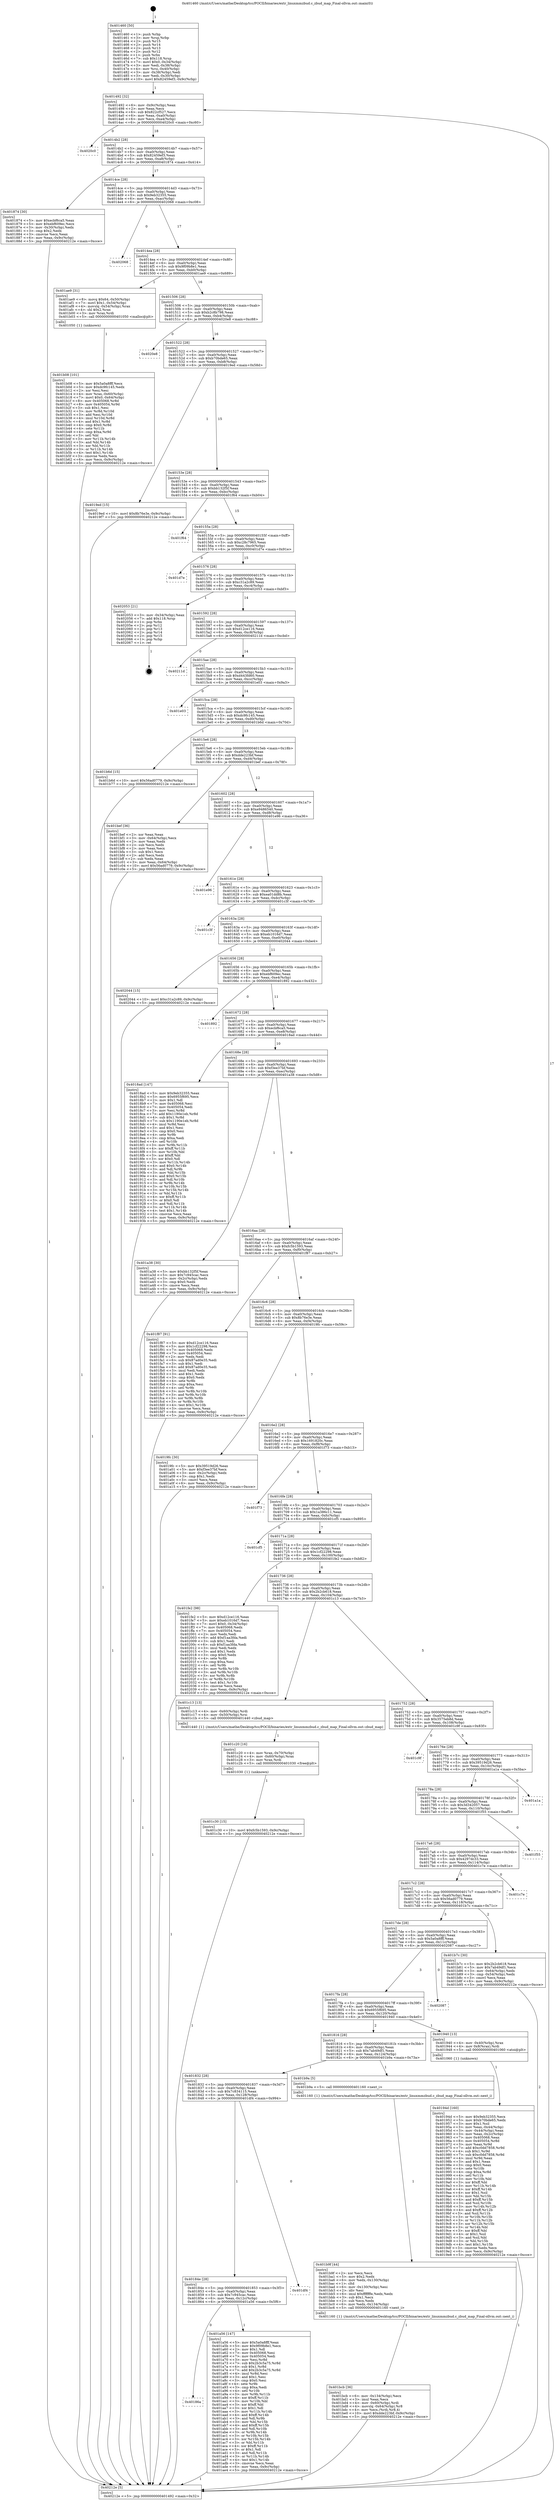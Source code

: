 digraph "0x401460" {
  label = "0x401460 (/mnt/c/Users/mathe/Desktop/tcc/POCII/binaries/extr_linuxmmzbud.c_zbud_map_Final-ollvm.out::main(0))"
  labelloc = "t"
  node[shape=record]

  Entry [label="",width=0.3,height=0.3,shape=circle,fillcolor=black,style=filled]
  "0x401492" [label="{
     0x401492 [32]\l
     | [instrs]\l
     &nbsp;&nbsp;0x401492 \<+6\>: mov -0x9c(%rbp),%eax\l
     &nbsp;&nbsp;0x401498 \<+2\>: mov %eax,%ecx\l
     &nbsp;&nbsp;0x40149a \<+6\>: sub $0x822cf527,%ecx\l
     &nbsp;&nbsp;0x4014a0 \<+6\>: mov %eax,-0xa0(%rbp)\l
     &nbsp;&nbsp;0x4014a6 \<+6\>: mov %ecx,-0xa4(%rbp)\l
     &nbsp;&nbsp;0x4014ac \<+6\>: je 00000000004020c0 \<main+0xc60\>\l
  }"]
  "0x4020c0" [label="{
     0x4020c0\l
  }", style=dashed]
  "0x4014b2" [label="{
     0x4014b2 [28]\l
     | [instrs]\l
     &nbsp;&nbsp;0x4014b2 \<+5\>: jmp 00000000004014b7 \<main+0x57\>\l
     &nbsp;&nbsp;0x4014b7 \<+6\>: mov -0xa0(%rbp),%eax\l
     &nbsp;&nbsp;0x4014bd \<+5\>: sub $0x82459ef3,%eax\l
     &nbsp;&nbsp;0x4014c2 \<+6\>: mov %eax,-0xa8(%rbp)\l
     &nbsp;&nbsp;0x4014c8 \<+6\>: je 0000000000401874 \<main+0x414\>\l
  }"]
  Exit [label="",width=0.3,height=0.3,shape=circle,fillcolor=black,style=filled,peripheries=2]
  "0x401874" [label="{
     0x401874 [30]\l
     | [instrs]\l
     &nbsp;&nbsp;0x401874 \<+5\>: mov $0xecbf6ca5,%eax\l
     &nbsp;&nbsp;0x401879 \<+5\>: mov $0xebf609ec,%ecx\l
     &nbsp;&nbsp;0x40187e \<+3\>: mov -0x30(%rbp),%edx\l
     &nbsp;&nbsp;0x401881 \<+3\>: cmp $0x2,%edx\l
     &nbsp;&nbsp;0x401884 \<+3\>: cmovne %ecx,%eax\l
     &nbsp;&nbsp;0x401887 \<+6\>: mov %eax,-0x9c(%rbp)\l
     &nbsp;&nbsp;0x40188d \<+5\>: jmp 000000000040212e \<main+0xcce\>\l
  }"]
  "0x4014ce" [label="{
     0x4014ce [28]\l
     | [instrs]\l
     &nbsp;&nbsp;0x4014ce \<+5\>: jmp 00000000004014d3 \<main+0x73\>\l
     &nbsp;&nbsp;0x4014d3 \<+6\>: mov -0xa0(%rbp),%eax\l
     &nbsp;&nbsp;0x4014d9 \<+5\>: sub $0x9eb32355,%eax\l
     &nbsp;&nbsp;0x4014de \<+6\>: mov %eax,-0xac(%rbp)\l
     &nbsp;&nbsp;0x4014e4 \<+6\>: je 0000000000402068 \<main+0xc08\>\l
  }"]
  "0x40212e" [label="{
     0x40212e [5]\l
     | [instrs]\l
     &nbsp;&nbsp;0x40212e \<+5\>: jmp 0000000000401492 \<main+0x32\>\l
  }"]
  "0x401460" [label="{
     0x401460 [50]\l
     | [instrs]\l
     &nbsp;&nbsp;0x401460 \<+1\>: push %rbp\l
     &nbsp;&nbsp;0x401461 \<+3\>: mov %rsp,%rbp\l
     &nbsp;&nbsp;0x401464 \<+2\>: push %r15\l
     &nbsp;&nbsp;0x401466 \<+2\>: push %r14\l
     &nbsp;&nbsp;0x401468 \<+2\>: push %r13\l
     &nbsp;&nbsp;0x40146a \<+2\>: push %r12\l
     &nbsp;&nbsp;0x40146c \<+1\>: push %rbx\l
     &nbsp;&nbsp;0x40146d \<+7\>: sub $0x118,%rsp\l
     &nbsp;&nbsp;0x401474 \<+7\>: movl $0x0,-0x34(%rbp)\l
     &nbsp;&nbsp;0x40147b \<+3\>: mov %edi,-0x38(%rbp)\l
     &nbsp;&nbsp;0x40147e \<+4\>: mov %rsi,-0x40(%rbp)\l
     &nbsp;&nbsp;0x401482 \<+3\>: mov -0x38(%rbp),%edi\l
     &nbsp;&nbsp;0x401485 \<+3\>: mov %edi,-0x30(%rbp)\l
     &nbsp;&nbsp;0x401488 \<+10\>: movl $0x82459ef3,-0x9c(%rbp)\l
  }"]
  "0x401c30" [label="{
     0x401c30 [15]\l
     | [instrs]\l
     &nbsp;&nbsp;0x401c30 \<+10\>: movl $0xfc5b1593,-0x9c(%rbp)\l
     &nbsp;&nbsp;0x401c3a \<+5\>: jmp 000000000040212e \<main+0xcce\>\l
  }"]
  "0x402068" [label="{
     0x402068\l
  }", style=dashed]
  "0x4014ea" [label="{
     0x4014ea [28]\l
     | [instrs]\l
     &nbsp;&nbsp;0x4014ea \<+5\>: jmp 00000000004014ef \<main+0x8f\>\l
     &nbsp;&nbsp;0x4014ef \<+6\>: mov -0xa0(%rbp),%eax\l
     &nbsp;&nbsp;0x4014f5 \<+5\>: sub $0x9f09b8e1,%eax\l
     &nbsp;&nbsp;0x4014fa \<+6\>: mov %eax,-0xb0(%rbp)\l
     &nbsp;&nbsp;0x401500 \<+6\>: je 0000000000401ae9 \<main+0x689\>\l
  }"]
  "0x401c20" [label="{
     0x401c20 [16]\l
     | [instrs]\l
     &nbsp;&nbsp;0x401c20 \<+4\>: mov %rax,-0x70(%rbp)\l
     &nbsp;&nbsp;0x401c24 \<+4\>: mov -0x60(%rbp),%rax\l
     &nbsp;&nbsp;0x401c28 \<+3\>: mov %rax,%rdi\l
     &nbsp;&nbsp;0x401c2b \<+5\>: call 0000000000401030 \<free@plt\>\l
     | [calls]\l
     &nbsp;&nbsp;0x401030 \{1\} (unknown)\l
  }"]
  "0x401ae9" [label="{
     0x401ae9 [31]\l
     | [instrs]\l
     &nbsp;&nbsp;0x401ae9 \<+8\>: movq $0x64,-0x50(%rbp)\l
     &nbsp;&nbsp;0x401af1 \<+7\>: movl $0x1,-0x54(%rbp)\l
     &nbsp;&nbsp;0x401af8 \<+4\>: movslq -0x54(%rbp),%rax\l
     &nbsp;&nbsp;0x401afc \<+4\>: shl $0x2,%rax\l
     &nbsp;&nbsp;0x401b00 \<+3\>: mov %rax,%rdi\l
     &nbsp;&nbsp;0x401b03 \<+5\>: call 0000000000401050 \<malloc@plt\>\l
     | [calls]\l
     &nbsp;&nbsp;0x401050 \{1\} (unknown)\l
  }"]
  "0x401506" [label="{
     0x401506 [28]\l
     | [instrs]\l
     &nbsp;&nbsp;0x401506 \<+5\>: jmp 000000000040150b \<main+0xab\>\l
     &nbsp;&nbsp;0x40150b \<+6\>: mov -0xa0(%rbp),%eax\l
     &nbsp;&nbsp;0x401511 \<+5\>: sub $0xb2c8b798,%eax\l
     &nbsp;&nbsp;0x401516 \<+6\>: mov %eax,-0xb4(%rbp)\l
     &nbsp;&nbsp;0x40151c \<+6\>: je 00000000004020e8 \<main+0xc88\>\l
  }"]
  "0x401bcb" [label="{
     0x401bcb [36]\l
     | [instrs]\l
     &nbsp;&nbsp;0x401bcb \<+6\>: mov -0x134(%rbp),%ecx\l
     &nbsp;&nbsp;0x401bd1 \<+3\>: imul %eax,%ecx\l
     &nbsp;&nbsp;0x401bd4 \<+4\>: mov -0x60(%rbp),%rdi\l
     &nbsp;&nbsp;0x401bd8 \<+4\>: movslq -0x64(%rbp),%r8\l
     &nbsp;&nbsp;0x401bdc \<+4\>: mov %ecx,(%rdi,%r8,4)\l
     &nbsp;&nbsp;0x401be0 \<+10\>: movl $0xdde223bf,-0x9c(%rbp)\l
     &nbsp;&nbsp;0x401bea \<+5\>: jmp 000000000040212e \<main+0xcce\>\l
  }"]
  "0x4020e8" [label="{
     0x4020e8\l
  }", style=dashed]
  "0x401522" [label="{
     0x401522 [28]\l
     | [instrs]\l
     &nbsp;&nbsp;0x401522 \<+5\>: jmp 0000000000401527 \<main+0xc7\>\l
     &nbsp;&nbsp;0x401527 \<+6\>: mov -0xa0(%rbp),%eax\l
     &nbsp;&nbsp;0x40152d \<+5\>: sub $0xb70bde65,%eax\l
     &nbsp;&nbsp;0x401532 \<+6\>: mov %eax,-0xb8(%rbp)\l
     &nbsp;&nbsp;0x401538 \<+6\>: je 00000000004019ed \<main+0x58d\>\l
  }"]
  "0x401b9f" [label="{
     0x401b9f [44]\l
     | [instrs]\l
     &nbsp;&nbsp;0x401b9f \<+2\>: xor %ecx,%ecx\l
     &nbsp;&nbsp;0x401ba1 \<+5\>: mov $0x2,%edx\l
     &nbsp;&nbsp;0x401ba6 \<+6\>: mov %edx,-0x130(%rbp)\l
     &nbsp;&nbsp;0x401bac \<+1\>: cltd\l
     &nbsp;&nbsp;0x401bad \<+6\>: mov -0x130(%rbp),%esi\l
     &nbsp;&nbsp;0x401bb3 \<+2\>: idiv %esi\l
     &nbsp;&nbsp;0x401bb5 \<+6\>: imul $0xfffffffe,%edx,%edx\l
     &nbsp;&nbsp;0x401bbb \<+3\>: sub $0x1,%ecx\l
     &nbsp;&nbsp;0x401bbe \<+2\>: sub %ecx,%edx\l
     &nbsp;&nbsp;0x401bc0 \<+6\>: mov %edx,-0x134(%rbp)\l
     &nbsp;&nbsp;0x401bc6 \<+5\>: call 0000000000401160 \<next_i\>\l
     | [calls]\l
     &nbsp;&nbsp;0x401160 \{1\} (/mnt/c/Users/mathe/Desktop/tcc/POCII/binaries/extr_linuxmmzbud.c_zbud_map_Final-ollvm.out::next_i)\l
  }"]
  "0x4019ed" [label="{
     0x4019ed [15]\l
     | [instrs]\l
     &nbsp;&nbsp;0x4019ed \<+10\>: movl $0x8b76e3e,-0x9c(%rbp)\l
     &nbsp;&nbsp;0x4019f7 \<+5\>: jmp 000000000040212e \<main+0xcce\>\l
  }"]
  "0x40153e" [label="{
     0x40153e [28]\l
     | [instrs]\l
     &nbsp;&nbsp;0x40153e \<+5\>: jmp 0000000000401543 \<main+0xe3\>\l
     &nbsp;&nbsp;0x401543 \<+6\>: mov -0xa0(%rbp),%eax\l
     &nbsp;&nbsp;0x401549 \<+5\>: sub $0xbb132f5f,%eax\l
     &nbsp;&nbsp;0x40154e \<+6\>: mov %eax,-0xbc(%rbp)\l
     &nbsp;&nbsp;0x401554 \<+6\>: je 0000000000401f64 \<main+0xb04\>\l
  }"]
  "0x401b08" [label="{
     0x401b08 [101]\l
     | [instrs]\l
     &nbsp;&nbsp;0x401b08 \<+5\>: mov $0x5a0a8fff,%ecx\l
     &nbsp;&nbsp;0x401b0d \<+5\>: mov $0xdc9fc145,%edx\l
     &nbsp;&nbsp;0x401b12 \<+2\>: xor %esi,%esi\l
     &nbsp;&nbsp;0x401b14 \<+4\>: mov %rax,-0x60(%rbp)\l
     &nbsp;&nbsp;0x401b18 \<+7\>: movl $0x0,-0x64(%rbp)\l
     &nbsp;&nbsp;0x401b1f \<+8\>: mov 0x405068,%r8d\l
     &nbsp;&nbsp;0x401b27 \<+8\>: mov 0x405054,%r9d\l
     &nbsp;&nbsp;0x401b2f \<+3\>: sub $0x1,%esi\l
     &nbsp;&nbsp;0x401b32 \<+3\>: mov %r8d,%r10d\l
     &nbsp;&nbsp;0x401b35 \<+3\>: add %esi,%r10d\l
     &nbsp;&nbsp;0x401b38 \<+4\>: imul %r10d,%r8d\l
     &nbsp;&nbsp;0x401b3c \<+4\>: and $0x1,%r8d\l
     &nbsp;&nbsp;0x401b40 \<+4\>: cmp $0x0,%r8d\l
     &nbsp;&nbsp;0x401b44 \<+4\>: sete %r11b\l
     &nbsp;&nbsp;0x401b48 \<+4\>: cmp $0xa,%r9d\l
     &nbsp;&nbsp;0x401b4c \<+3\>: setl %bl\l
     &nbsp;&nbsp;0x401b4f \<+3\>: mov %r11b,%r14b\l
     &nbsp;&nbsp;0x401b52 \<+3\>: and %bl,%r14b\l
     &nbsp;&nbsp;0x401b55 \<+3\>: xor %bl,%r11b\l
     &nbsp;&nbsp;0x401b58 \<+3\>: or %r11b,%r14b\l
     &nbsp;&nbsp;0x401b5b \<+4\>: test $0x1,%r14b\l
     &nbsp;&nbsp;0x401b5f \<+3\>: cmovne %edx,%ecx\l
     &nbsp;&nbsp;0x401b62 \<+6\>: mov %ecx,-0x9c(%rbp)\l
     &nbsp;&nbsp;0x401b68 \<+5\>: jmp 000000000040212e \<main+0xcce\>\l
  }"]
  "0x401f64" [label="{
     0x401f64\l
  }", style=dashed]
  "0x40155a" [label="{
     0x40155a [28]\l
     | [instrs]\l
     &nbsp;&nbsp;0x40155a \<+5\>: jmp 000000000040155f \<main+0xff\>\l
     &nbsp;&nbsp;0x40155f \<+6\>: mov -0xa0(%rbp),%eax\l
     &nbsp;&nbsp;0x401565 \<+5\>: sub $0xc28c7965,%eax\l
     &nbsp;&nbsp;0x40156a \<+6\>: mov %eax,-0xc0(%rbp)\l
     &nbsp;&nbsp;0x401570 \<+6\>: je 0000000000401d7e \<main+0x91e\>\l
  }"]
  "0x40186a" [label="{
     0x40186a\l
  }", style=dashed]
  "0x401d7e" [label="{
     0x401d7e\l
  }", style=dashed]
  "0x401576" [label="{
     0x401576 [28]\l
     | [instrs]\l
     &nbsp;&nbsp;0x401576 \<+5\>: jmp 000000000040157b \<main+0x11b\>\l
     &nbsp;&nbsp;0x40157b \<+6\>: mov -0xa0(%rbp),%eax\l
     &nbsp;&nbsp;0x401581 \<+5\>: sub $0xc31a2c89,%eax\l
     &nbsp;&nbsp;0x401586 \<+6\>: mov %eax,-0xc4(%rbp)\l
     &nbsp;&nbsp;0x40158c \<+6\>: je 0000000000402053 \<main+0xbf3\>\l
  }"]
  "0x401a56" [label="{
     0x401a56 [147]\l
     | [instrs]\l
     &nbsp;&nbsp;0x401a56 \<+5\>: mov $0x5a0a8fff,%eax\l
     &nbsp;&nbsp;0x401a5b \<+5\>: mov $0x9f09b8e1,%ecx\l
     &nbsp;&nbsp;0x401a60 \<+2\>: mov $0x1,%dl\l
     &nbsp;&nbsp;0x401a62 \<+7\>: mov 0x405068,%esi\l
     &nbsp;&nbsp;0x401a69 \<+7\>: mov 0x405054,%edi\l
     &nbsp;&nbsp;0x401a70 \<+3\>: mov %esi,%r8d\l
     &nbsp;&nbsp;0x401a73 \<+7\>: sub $0x2b3c5a75,%r8d\l
     &nbsp;&nbsp;0x401a7a \<+4\>: sub $0x1,%r8d\l
     &nbsp;&nbsp;0x401a7e \<+7\>: add $0x2b3c5a75,%r8d\l
     &nbsp;&nbsp;0x401a85 \<+4\>: imul %r8d,%esi\l
     &nbsp;&nbsp;0x401a89 \<+3\>: and $0x1,%esi\l
     &nbsp;&nbsp;0x401a8c \<+3\>: cmp $0x0,%esi\l
     &nbsp;&nbsp;0x401a8f \<+4\>: sete %r9b\l
     &nbsp;&nbsp;0x401a93 \<+3\>: cmp $0xa,%edi\l
     &nbsp;&nbsp;0x401a96 \<+4\>: setl %r10b\l
     &nbsp;&nbsp;0x401a9a \<+3\>: mov %r9b,%r11b\l
     &nbsp;&nbsp;0x401a9d \<+4\>: xor $0xff,%r11b\l
     &nbsp;&nbsp;0x401aa1 \<+3\>: mov %r10b,%bl\l
     &nbsp;&nbsp;0x401aa4 \<+3\>: xor $0xff,%bl\l
     &nbsp;&nbsp;0x401aa7 \<+3\>: xor $0x1,%dl\l
     &nbsp;&nbsp;0x401aaa \<+3\>: mov %r11b,%r14b\l
     &nbsp;&nbsp;0x401aad \<+4\>: and $0xff,%r14b\l
     &nbsp;&nbsp;0x401ab1 \<+3\>: and %dl,%r9b\l
     &nbsp;&nbsp;0x401ab4 \<+3\>: mov %bl,%r15b\l
     &nbsp;&nbsp;0x401ab7 \<+4\>: and $0xff,%r15b\l
     &nbsp;&nbsp;0x401abb \<+3\>: and %dl,%r10b\l
     &nbsp;&nbsp;0x401abe \<+3\>: or %r9b,%r14b\l
     &nbsp;&nbsp;0x401ac1 \<+3\>: or %r10b,%r15b\l
     &nbsp;&nbsp;0x401ac4 \<+3\>: xor %r15b,%r14b\l
     &nbsp;&nbsp;0x401ac7 \<+3\>: or %bl,%r11b\l
     &nbsp;&nbsp;0x401aca \<+4\>: xor $0xff,%r11b\l
     &nbsp;&nbsp;0x401ace \<+3\>: or $0x1,%dl\l
     &nbsp;&nbsp;0x401ad1 \<+3\>: and %dl,%r11b\l
     &nbsp;&nbsp;0x401ad4 \<+3\>: or %r11b,%r14b\l
     &nbsp;&nbsp;0x401ad7 \<+4\>: test $0x1,%r14b\l
     &nbsp;&nbsp;0x401adb \<+3\>: cmovne %ecx,%eax\l
     &nbsp;&nbsp;0x401ade \<+6\>: mov %eax,-0x9c(%rbp)\l
     &nbsp;&nbsp;0x401ae4 \<+5\>: jmp 000000000040212e \<main+0xcce\>\l
  }"]
  "0x402053" [label="{
     0x402053 [21]\l
     | [instrs]\l
     &nbsp;&nbsp;0x402053 \<+3\>: mov -0x34(%rbp),%eax\l
     &nbsp;&nbsp;0x402056 \<+7\>: add $0x118,%rsp\l
     &nbsp;&nbsp;0x40205d \<+1\>: pop %rbx\l
     &nbsp;&nbsp;0x40205e \<+2\>: pop %r12\l
     &nbsp;&nbsp;0x402060 \<+2\>: pop %r13\l
     &nbsp;&nbsp;0x402062 \<+2\>: pop %r14\l
     &nbsp;&nbsp;0x402064 \<+2\>: pop %r15\l
     &nbsp;&nbsp;0x402066 \<+1\>: pop %rbp\l
     &nbsp;&nbsp;0x402067 \<+1\>: ret\l
  }"]
  "0x401592" [label="{
     0x401592 [28]\l
     | [instrs]\l
     &nbsp;&nbsp;0x401592 \<+5\>: jmp 0000000000401597 \<main+0x137\>\l
     &nbsp;&nbsp;0x401597 \<+6\>: mov -0xa0(%rbp),%eax\l
     &nbsp;&nbsp;0x40159d \<+5\>: sub $0xd12ce116,%eax\l
     &nbsp;&nbsp;0x4015a2 \<+6\>: mov %eax,-0xc8(%rbp)\l
     &nbsp;&nbsp;0x4015a8 \<+6\>: je 000000000040211d \<main+0xcbd\>\l
  }"]
  "0x40184e" [label="{
     0x40184e [28]\l
     | [instrs]\l
     &nbsp;&nbsp;0x40184e \<+5\>: jmp 0000000000401853 \<main+0x3f3\>\l
     &nbsp;&nbsp;0x401853 \<+6\>: mov -0xa0(%rbp),%eax\l
     &nbsp;&nbsp;0x401859 \<+5\>: sub $0x7c945cac,%eax\l
     &nbsp;&nbsp;0x40185e \<+6\>: mov %eax,-0x12c(%rbp)\l
     &nbsp;&nbsp;0x401864 \<+6\>: je 0000000000401a56 \<main+0x5f6\>\l
  }"]
  "0x40211d" [label="{
     0x40211d\l
  }", style=dashed]
  "0x4015ae" [label="{
     0x4015ae [28]\l
     | [instrs]\l
     &nbsp;&nbsp;0x4015ae \<+5\>: jmp 00000000004015b3 \<main+0x153\>\l
     &nbsp;&nbsp;0x4015b3 \<+6\>: mov -0xa0(%rbp),%eax\l
     &nbsp;&nbsp;0x4015b9 \<+5\>: sub $0xd443fd60,%eax\l
     &nbsp;&nbsp;0x4015be \<+6\>: mov %eax,-0xcc(%rbp)\l
     &nbsp;&nbsp;0x4015c4 \<+6\>: je 0000000000401e03 \<main+0x9a3\>\l
  }"]
  "0x401df4" [label="{
     0x401df4\l
  }", style=dashed]
  "0x401e03" [label="{
     0x401e03\l
  }", style=dashed]
  "0x4015ca" [label="{
     0x4015ca [28]\l
     | [instrs]\l
     &nbsp;&nbsp;0x4015ca \<+5\>: jmp 00000000004015cf \<main+0x16f\>\l
     &nbsp;&nbsp;0x4015cf \<+6\>: mov -0xa0(%rbp),%eax\l
     &nbsp;&nbsp;0x4015d5 \<+5\>: sub $0xdc9fc145,%eax\l
     &nbsp;&nbsp;0x4015da \<+6\>: mov %eax,-0xd0(%rbp)\l
     &nbsp;&nbsp;0x4015e0 \<+6\>: je 0000000000401b6d \<main+0x70d\>\l
  }"]
  "0x401832" [label="{
     0x401832 [28]\l
     | [instrs]\l
     &nbsp;&nbsp;0x401832 \<+5\>: jmp 0000000000401837 \<main+0x3d7\>\l
     &nbsp;&nbsp;0x401837 \<+6\>: mov -0xa0(%rbp),%eax\l
     &nbsp;&nbsp;0x40183d \<+5\>: sub $0x7c834115,%eax\l
     &nbsp;&nbsp;0x401842 \<+6\>: mov %eax,-0x128(%rbp)\l
     &nbsp;&nbsp;0x401848 \<+6\>: je 0000000000401df4 \<main+0x994\>\l
  }"]
  "0x401b6d" [label="{
     0x401b6d [15]\l
     | [instrs]\l
     &nbsp;&nbsp;0x401b6d \<+10\>: movl $0x56ad0779,-0x9c(%rbp)\l
     &nbsp;&nbsp;0x401b77 \<+5\>: jmp 000000000040212e \<main+0xcce\>\l
  }"]
  "0x4015e6" [label="{
     0x4015e6 [28]\l
     | [instrs]\l
     &nbsp;&nbsp;0x4015e6 \<+5\>: jmp 00000000004015eb \<main+0x18b\>\l
     &nbsp;&nbsp;0x4015eb \<+6\>: mov -0xa0(%rbp),%eax\l
     &nbsp;&nbsp;0x4015f1 \<+5\>: sub $0xdde223bf,%eax\l
     &nbsp;&nbsp;0x4015f6 \<+6\>: mov %eax,-0xd4(%rbp)\l
     &nbsp;&nbsp;0x4015fc \<+6\>: je 0000000000401bef \<main+0x78f\>\l
  }"]
  "0x401b9a" [label="{
     0x401b9a [5]\l
     | [instrs]\l
     &nbsp;&nbsp;0x401b9a \<+5\>: call 0000000000401160 \<next_i\>\l
     | [calls]\l
     &nbsp;&nbsp;0x401160 \{1\} (/mnt/c/Users/mathe/Desktop/tcc/POCII/binaries/extr_linuxmmzbud.c_zbud_map_Final-ollvm.out::next_i)\l
  }"]
  "0x401bef" [label="{
     0x401bef [36]\l
     | [instrs]\l
     &nbsp;&nbsp;0x401bef \<+2\>: xor %eax,%eax\l
     &nbsp;&nbsp;0x401bf1 \<+3\>: mov -0x64(%rbp),%ecx\l
     &nbsp;&nbsp;0x401bf4 \<+2\>: mov %eax,%edx\l
     &nbsp;&nbsp;0x401bf6 \<+2\>: sub %ecx,%edx\l
     &nbsp;&nbsp;0x401bf8 \<+2\>: mov %eax,%ecx\l
     &nbsp;&nbsp;0x401bfa \<+3\>: sub $0x1,%ecx\l
     &nbsp;&nbsp;0x401bfd \<+2\>: add %ecx,%edx\l
     &nbsp;&nbsp;0x401bff \<+2\>: sub %edx,%eax\l
     &nbsp;&nbsp;0x401c01 \<+3\>: mov %eax,-0x64(%rbp)\l
     &nbsp;&nbsp;0x401c04 \<+10\>: movl $0x56ad0779,-0x9c(%rbp)\l
     &nbsp;&nbsp;0x401c0e \<+5\>: jmp 000000000040212e \<main+0xcce\>\l
  }"]
  "0x401602" [label="{
     0x401602 [28]\l
     | [instrs]\l
     &nbsp;&nbsp;0x401602 \<+5\>: jmp 0000000000401607 \<main+0x1a7\>\l
     &nbsp;&nbsp;0x401607 \<+6\>: mov -0xa0(%rbp),%eax\l
     &nbsp;&nbsp;0x40160d \<+5\>: sub $0xe9486540,%eax\l
     &nbsp;&nbsp;0x401612 \<+6\>: mov %eax,-0xd8(%rbp)\l
     &nbsp;&nbsp;0x401618 \<+6\>: je 0000000000401e96 \<main+0xa36\>\l
  }"]
  "0x40194d" [label="{
     0x40194d [160]\l
     | [instrs]\l
     &nbsp;&nbsp;0x40194d \<+5\>: mov $0x9eb32355,%ecx\l
     &nbsp;&nbsp;0x401952 \<+5\>: mov $0xb70bde65,%edx\l
     &nbsp;&nbsp;0x401957 \<+3\>: mov $0x1,%sil\l
     &nbsp;&nbsp;0x40195a \<+3\>: mov %eax,-0x44(%rbp)\l
     &nbsp;&nbsp;0x40195d \<+3\>: mov -0x44(%rbp),%eax\l
     &nbsp;&nbsp;0x401960 \<+3\>: mov %eax,-0x2c(%rbp)\l
     &nbsp;&nbsp;0x401963 \<+7\>: mov 0x405068,%eax\l
     &nbsp;&nbsp;0x40196a \<+8\>: mov 0x405054,%r8d\l
     &nbsp;&nbsp;0x401972 \<+3\>: mov %eax,%r9d\l
     &nbsp;&nbsp;0x401975 \<+7\>: add $0xc0dd7858,%r9d\l
     &nbsp;&nbsp;0x40197c \<+4\>: sub $0x1,%r9d\l
     &nbsp;&nbsp;0x401980 \<+7\>: sub $0xc0dd7858,%r9d\l
     &nbsp;&nbsp;0x401987 \<+4\>: imul %r9d,%eax\l
     &nbsp;&nbsp;0x40198b \<+3\>: and $0x1,%eax\l
     &nbsp;&nbsp;0x40198e \<+3\>: cmp $0x0,%eax\l
     &nbsp;&nbsp;0x401991 \<+4\>: sete %r10b\l
     &nbsp;&nbsp;0x401995 \<+4\>: cmp $0xa,%r8d\l
     &nbsp;&nbsp;0x401999 \<+4\>: setl %r11b\l
     &nbsp;&nbsp;0x40199d \<+3\>: mov %r10b,%bl\l
     &nbsp;&nbsp;0x4019a0 \<+3\>: xor $0xff,%bl\l
     &nbsp;&nbsp;0x4019a3 \<+3\>: mov %r11b,%r14b\l
     &nbsp;&nbsp;0x4019a6 \<+4\>: xor $0xff,%r14b\l
     &nbsp;&nbsp;0x4019aa \<+4\>: xor $0x1,%sil\l
     &nbsp;&nbsp;0x4019ae \<+3\>: mov %bl,%r15b\l
     &nbsp;&nbsp;0x4019b1 \<+4\>: and $0xff,%r15b\l
     &nbsp;&nbsp;0x4019b5 \<+3\>: and %sil,%r10b\l
     &nbsp;&nbsp;0x4019b8 \<+3\>: mov %r14b,%r12b\l
     &nbsp;&nbsp;0x4019bb \<+4\>: and $0xff,%r12b\l
     &nbsp;&nbsp;0x4019bf \<+3\>: and %sil,%r11b\l
     &nbsp;&nbsp;0x4019c2 \<+3\>: or %r10b,%r15b\l
     &nbsp;&nbsp;0x4019c5 \<+3\>: or %r11b,%r12b\l
     &nbsp;&nbsp;0x4019c8 \<+3\>: xor %r12b,%r15b\l
     &nbsp;&nbsp;0x4019cb \<+3\>: or %r14b,%bl\l
     &nbsp;&nbsp;0x4019ce \<+3\>: xor $0xff,%bl\l
     &nbsp;&nbsp;0x4019d1 \<+4\>: or $0x1,%sil\l
     &nbsp;&nbsp;0x4019d5 \<+3\>: and %sil,%bl\l
     &nbsp;&nbsp;0x4019d8 \<+3\>: or %bl,%r15b\l
     &nbsp;&nbsp;0x4019db \<+4\>: test $0x1,%r15b\l
     &nbsp;&nbsp;0x4019df \<+3\>: cmovne %edx,%ecx\l
     &nbsp;&nbsp;0x4019e2 \<+6\>: mov %ecx,-0x9c(%rbp)\l
     &nbsp;&nbsp;0x4019e8 \<+5\>: jmp 000000000040212e \<main+0xcce\>\l
  }"]
  "0x401e96" [label="{
     0x401e96\l
  }", style=dashed]
  "0x40161e" [label="{
     0x40161e [28]\l
     | [instrs]\l
     &nbsp;&nbsp;0x40161e \<+5\>: jmp 0000000000401623 \<main+0x1c3\>\l
     &nbsp;&nbsp;0x401623 \<+6\>: mov -0xa0(%rbp),%eax\l
     &nbsp;&nbsp;0x401629 \<+5\>: sub $0xea01dd8b,%eax\l
     &nbsp;&nbsp;0x40162e \<+6\>: mov %eax,-0xdc(%rbp)\l
     &nbsp;&nbsp;0x401634 \<+6\>: je 0000000000401c3f \<main+0x7df\>\l
  }"]
  "0x401816" [label="{
     0x401816 [28]\l
     | [instrs]\l
     &nbsp;&nbsp;0x401816 \<+5\>: jmp 000000000040181b \<main+0x3bb\>\l
     &nbsp;&nbsp;0x40181b \<+6\>: mov -0xa0(%rbp),%eax\l
     &nbsp;&nbsp;0x401821 \<+5\>: sub $0x7ab49df1,%eax\l
     &nbsp;&nbsp;0x401826 \<+6\>: mov %eax,-0x124(%rbp)\l
     &nbsp;&nbsp;0x40182c \<+6\>: je 0000000000401b9a \<main+0x73a\>\l
  }"]
  "0x401c3f" [label="{
     0x401c3f\l
  }", style=dashed]
  "0x40163a" [label="{
     0x40163a [28]\l
     | [instrs]\l
     &nbsp;&nbsp;0x40163a \<+5\>: jmp 000000000040163f \<main+0x1df\>\l
     &nbsp;&nbsp;0x40163f \<+6\>: mov -0xa0(%rbp),%eax\l
     &nbsp;&nbsp;0x401645 \<+5\>: sub $0xeb1016d7,%eax\l
     &nbsp;&nbsp;0x40164a \<+6\>: mov %eax,-0xe0(%rbp)\l
     &nbsp;&nbsp;0x401650 \<+6\>: je 0000000000402044 \<main+0xbe4\>\l
  }"]
  "0x401940" [label="{
     0x401940 [13]\l
     | [instrs]\l
     &nbsp;&nbsp;0x401940 \<+4\>: mov -0x40(%rbp),%rax\l
     &nbsp;&nbsp;0x401944 \<+4\>: mov 0x8(%rax),%rdi\l
     &nbsp;&nbsp;0x401948 \<+5\>: call 0000000000401060 \<atoi@plt\>\l
     | [calls]\l
     &nbsp;&nbsp;0x401060 \{1\} (unknown)\l
  }"]
  "0x402044" [label="{
     0x402044 [15]\l
     | [instrs]\l
     &nbsp;&nbsp;0x402044 \<+10\>: movl $0xc31a2c89,-0x9c(%rbp)\l
     &nbsp;&nbsp;0x40204e \<+5\>: jmp 000000000040212e \<main+0xcce\>\l
  }"]
  "0x401656" [label="{
     0x401656 [28]\l
     | [instrs]\l
     &nbsp;&nbsp;0x401656 \<+5\>: jmp 000000000040165b \<main+0x1fb\>\l
     &nbsp;&nbsp;0x40165b \<+6\>: mov -0xa0(%rbp),%eax\l
     &nbsp;&nbsp;0x401661 \<+5\>: sub $0xebf609ec,%eax\l
     &nbsp;&nbsp;0x401666 \<+6\>: mov %eax,-0xe4(%rbp)\l
     &nbsp;&nbsp;0x40166c \<+6\>: je 0000000000401892 \<main+0x432\>\l
  }"]
  "0x4017fa" [label="{
     0x4017fa [28]\l
     | [instrs]\l
     &nbsp;&nbsp;0x4017fa \<+5\>: jmp 00000000004017ff \<main+0x39f\>\l
     &nbsp;&nbsp;0x4017ff \<+6\>: mov -0xa0(%rbp),%eax\l
     &nbsp;&nbsp;0x401805 \<+5\>: sub $0x6955f695,%eax\l
     &nbsp;&nbsp;0x40180a \<+6\>: mov %eax,-0x120(%rbp)\l
     &nbsp;&nbsp;0x401810 \<+6\>: je 0000000000401940 \<main+0x4e0\>\l
  }"]
  "0x401892" [label="{
     0x401892\l
  }", style=dashed]
  "0x401672" [label="{
     0x401672 [28]\l
     | [instrs]\l
     &nbsp;&nbsp;0x401672 \<+5\>: jmp 0000000000401677 \<main+0x217\>\l
     &nbsp;&nbsp;0x401677 \<+6\>: mov -0xa0(%rbp),%eax\l
     &nbsp;&nbsp;0x40167d \<+5\>: sub $0xecbf6ca5,%eax\l
     &nbsp;&nbsp;0x401682 \<+6\>: mov %eax,-0xe8(%rbp)\l
     &nbsp;&nbsp;0x401688 \<+6\>: je 00000000004018ad \<main+0x44d\>\l
  }"]
  "0x402087" [label="{
     0x402087\l
  }", style=dashed]
  "0x4018ad" [label="{
     0x4018ad [147]\l
     | [instrs]\l
     &nbsp;&nbsp;0x4018ad \<+5\>: mov $0x9eb32355,%eax\l
     &nbsp;&nbsp;0x4018b2 \<+5\>: mov $0x6955f695,%ecx\l
     &nbsp;&nbsp;0x4018b7 \<+2\>: mov $0x1,%dl\l
     &nbsp;&nbsp;0x4018b9 \<+7\>: mov 0x405068,%esi\l
     &nbsp;&nbsp;0x4018c0 \<+7\>: mov 0x405054,%edi\l
     &nbsp;&nbsp;0x4018c7 \<+3\>: mov %esi,%r8d\l
     &nbsp;&nbsp;0x4018ca \<+7\>: add $0x1190e1eb,%r8d\l
     &nbsp;&nbsp;0x4018d1 \<+4\>: sub $0x1,%r8d\l
     &nbsp;&nbsp;0x4018d5 \<+7\>: sub $0x1190e1eb,%r8d\l
     &nbsp;&nbsp;0x4018dc \<+4\>: imul %r8d,%esi\l
     &nbsp;&nbsp;0x4018e0 \<+3\>: and $0x1,%esi\l
     &nbsp;&nbsp;0x4018e3 \<+3\>: cmp $0x0,%esi\l
     &nbsp;&nbsp;0x4018e6 \<+4\>: sete %r9b\l
     &nbsp;&nbsp;0x4018ea \<+3\>: cmp $0xa,%edi\l
     &nbsp;&nbsp;0x4018ed \<+4\>: setl %r10b\l
     &nbsp;&nbsp;0x4018f1 \<+3\>: mov %r9b,%r11b\l
     &nbsp;&nbsp;0x4018f4 \<+4\>: xor $0xff,%r11b\l
     &nbsp;&nbsp;0x4018f8 \<+3\>: mov %r10b,%bl\l
     &nbsp;&nbsp;0x4018fb \<+3\>: xor $0xff,%bl\l
     &nbsp;&nbsp;0x4018fe \<+3\>: xor $0x0,%dl\l
     &nbsp;&nbsp;0x401901 \<+3\>: mov %r11b,%r14b\l
     &nbsp;&nbsp;0x401904 \<+4\>: and $0x0,%r14b\l
     &nbsp;&nbsp;0x401908 \<+3\>: and %dl,%r9b\l
     &nbsp;&nbsp;0x40190b \<+3\>: mov %bl,%r15b\l
     &nbsp;&nbsp;0x40190e \<+4\>: and $0x0,%r15b\l
     &nbsp;&nbsp;0x401912 \<+3\>: and %dl,%r10b\l
     &nbsp;&nbsp;0x401915 \<+3\>: or %r9b,%r14b\l
     &nbsp;&nbsp;0x401918 \<+3\>: or %r10b,%r15b\l
     &nbsp;&nbsp;0x40191b \<+3\>: xor %r15b,%r14b\l
     &nbsp;&nbsp;0x40191e \<+3\>: or %bl,%r11b\l
     &nbsp;&nbsp;0x401921 \<+4\>: xor $0xff,%r11b\l
     &nbsp;&nbsp;0x401925 \<+3\>: or $0x0,%dl\l
     &nbsp;&nbsp;0x401928 \<+3\>: and %dl,%r11b\l
     &nbsp;&nbsp;0x40192b \<+3\>: or %r11b,%r14b\l
     &nbsp;&nbsp;0x40192e \<+4\>: test $0x1,%r14b\l
     &nbsp;&nbsp;0x401932 \<+3\>: cmovne %ecx,%eax\l
     &nbsp;&nbsp;0x401935 \<+6\>: mov %eax,-0x9c(%rbp)\l
     &nbsp;&nbsp;0x40193b \<+5\>: jmp 000000000040212e \<main+0xcce\>\l
  }"]
  "0x40168e" [label="{
     0x40168e [28]\l
     | [instrs]\l
     &nbsp;&nbsp;0x40168e \<+5\>: jmp 0000000000401693 \<main+0x233\>\l
     &nbsp;&nbsp;0x401693 \<+6\>: mov -0xa0(%rbp),%eax\l
     &nbsp;&nbsp;0x401699 \<+5\>: sub $0xf3ee37bf,%eax\l
     &nbsp;&nbsp;0x40169e \<+6\>: mov %eax,-0xec(%rbp)\l
     &nbsp;&nbsp;0x4016a4 \<+6\>: je 0000000000401a38 \<main+0x5d8\>\l
  }"]
  "0x4017de" [label="{
     0x4017de [28]\l
     | [instrs]\l
     &nbsp;&nbsp;0x4017de \<+5\>: jmp 00000000004017e3 \<main+0x383\>\l
     &nbsp;&nbsp;0x4017e3 \<+6\>: mov -0xa0(%rbp),%eax\l
     &nbsp;&nbsp;0x4017e9 \<+5\>: sub $0x5a0a8fff,%eax\l
     &nbsp;&nbsp;0x4017ee \<+6\>: mov %eax,-0x11c(%rbp)\l
     &nbsp;&nbsp;0x4017f4 \<+6\>: je 0000000000402087 \<main+0xc27\>\l
  }"]
  "0x401a38" [label="{
     0x401a38 [30]\l
     | [instrs]\l
     &nbsp;&nbsp;0x401a38 \<+5\>: mov $0xbb132f5f,%eax\l
     &nbsp;&nbsp;0x401a3d \<+5\>: mov $0x7c945cac,%ecx\l
     &nbsp;&nbsp;0x401a42 \<+3\>: mov -0x2c(%rbp),%edx\l
     &nbsp;&nbsp;0x401a45 \<+3\>: cmp $0x0,%edx\l
     &nbsp;&nbsp;0x401a48 \<+3\>: cmove %ecx,%eax\l
     &nbsp;&nbsp;0x401a4b \<+6\>: mov %eax,-0x9c(%rbp)\l
     &nbsp;&nbsp;0x401a51 \<+5\>: jmp 000000000040212e \<main+0xcce\>\l
  }"]
  "0x4016aa" [label="{
     0x4016aa [28]\l
     | [instrs]\l
     &nbsp;&nbsp;0x4016aa \<+5\>: jmp 00000000004016af \<main+0x24f\>\l
     &nbsp;&nbsp;0x4016af \<+6\>: mov -0xa0(%rbp),%eax\l
     &nbsp;&nbsp;0x4016b5 \<+5\>: sub $0xfc5b1593,%eax\l
     &nbsp;&nbsp;0x4016ba \<+6\>: mov %eax,-0xf0(%rbp)\l
     &nbsp;&nbsp;0x4016c0 \<+6\>: je 0000000000401f87 \<main+0xb27\>\l
  }"]
  "0x401b7c" [label="{
     0x401b7c [30]\l
     | [instrs]\l
     &nbsp;&nbsp;0x401b7c \<+5\>: mov $0x2b2cb618,%eax\l
     &nbsp;&nbsp;0x401b81 \<+5\>: mov $0x7ab49df1,%ecx\l
     &nbsp;&nbsp;0x401b86 \<+3\>: mov -0x64(%rbp),%edx\l
     &nbsp;&nbsp;0x401b89 \<+3\>: cmp -0x54(%rbp),%edx\l
     &nbsp;&nbsp;0x401b8c \<+3\>: cmovl %ecx,%eax\l
     &nbsp;&nbsp;0x401b8f \<+6\>: mov %eax,-0x9c(%rbp)\l
     &nbsp;&nbsp;0x401b95 \<+5\>: jmp 000000000040212e \<main+0xcce\>\l
  }"]
  "0x401f87" [label="{
     0x401f87 [91]\l
     | [instrs]\l
     &nbsp;&nbsp;0x401f87 \<+5\>: mov $0xd12ce116,%eax\l
     &nbsp;&nbsp;0x401f8c \<+5\>: mov $0x1cf22298,%ecx\l
     &nbsp;&nbsp;0x401f91 \<+7\>: mov 0x405068,%edx\l
     &nbsp;&nbsp;0x401f98 \<+7\>: mov 0x405054,%esi\l
     &nbsp;&nbsp;0x401f9f \<+2\>: mov %edx,%edi\l
     &nbsp;&nbsp;0x401fa1 \<+6\>: sub $0x87ad0e35,%edi\l
     &nbsp;&nbsp;0x401fa7 \<+3\>: sub $0x1,%edi\l
     &nbsp;&nbsp;0x401faa \<+6\>: add $0x87ad0e35,%edi\l
     &nbsp;&nbsp;0x401fb0 \<+3\>: imul %edi,%edx\l
     &nbsp;&nbsp;0x401fb3 \<+3\>: and $0x1,%edx\l
     &nbsp;&nbsp;0x401fb6 \<+3\>: cmp $0x0,%edx\l
     &nbsp;&nbsp;0x401fb9 \<+4\>: sete %r8b\l
     &nbsp;&nbsp;0x401fbd \<+3\>: cmp $0xa,%esi\l
     &nbsp;&nbsp;0x401fc0 \<+4\>: setl %r9b\l
     &nbsp;&nbsp;0x401fc4 \<+3\>: mov %r8b,%r10b\l
     &nbsp;&nbsp;0x401fc7 \<+3\>: and %r9b,%r10b\l
     &nbsp;&nbsp;0x401fca \<+3\>: xor %r9b,%r8b\l
     &nbsp;&nbsp;0x401fcd \<+3\>: or %r8b,%r10b\l
     &nbsp;&nbsp;0x401fd0 \<+4\>: test $0x1,%r10b\l
     &nbsp;&nbsp;0x401fd4 \<+3\>: cmovne %ecx,%eax\l
     &nbsp;&nbsp;0x401fd7 \<+6\>: mov %eax,-0x9c(%rbp)\l
     &nbsp;&nbsp;0x401fdd \<+5\>: jmp 000000000040212e \<main+0xcce\>\l
  }"]
  "0x4016c6" [label="{
     0x4016c6 [28]\l
     | [instrs]\l
     &nbsp;&nbsp;0x4016c6 \<+5\>: jmp 00000000004016cb \<main+0x26b\>\l
     &nbsp;&nbsp;0x4016cb \<+6\>: mov -0xa0(%rbp),%eax\l
     &nbsp;&nbsp;0x4016d1 \<+5\>: sub $0x8b76e3e,%eax\l
     &nbsp;&nbsp;0x4016d6 \<+6\>: mov %eax,-0xf4(%rbp)\l
     &nbsp;&nbsp;0x4016dc \<+6\>: je 00000000004019fc \<main+0x59c\>\l
  }"]
  "0x4017c2" [label="{
     0x4017c2 [28]\l
     | [instrs]\l
     &nbsp;&nbsp;0x4017c2 \<+5\>: jmp 00000000004017c7 \<main+0x367\>\l
     &nbsp;&nbsp;0x4017c7 \<+6\>: mov -0xa0(%rbp),%eax\l
     &nbsp;&nbsp;0x4017cd \<+5\>: sub $0x56ad0779,%eax\l
     &nbsp;&nbsp;0x4017d2 \<+6\>: mov %eax,-0x118(%rbp)\l
     &nbsp;&nbsp;0x4017d8 \<+6\>: je 0000000000401b7c \<main+0x71c\>\l
  }"]
  "0x4019fc" [label="{
     0x4019fc [30]\l
     | [instrs]\l
     &nbsp;&nbsp;0x4019fc \<+5\>: mov $0x39519d26,%eax\l
     &nbsp;&nbsp;0x401a01 \<+5\>: mov $0xf3ee37bf,%ecx\l
     &nbsp;&nbsp;0x401a06 \<+3\>: mov -0x2c(%rbp),%edx\l
     &nbsp;&nbsp;0x401a09 \<+3\>: cmp $0x1,%edx\l
     &nbsp;&nbsp;0x401a0c \<+3\>: cmovl %ecx,%eax\l
     &nbsp;&nbsp;0x401a0f \<+6\>: mov %eax,-0x9c(%rbp)\l
     &nbsp;&nbsp;0x401a15 \<+5\>: jmp 000000000040212e \<main+0xcce\>\l
  }"]
  "0x4016e2" [label="{
     0x4016e2 [28]\l
     | [instrs]\l
     &nbsp;&nbsp;0x4016e2 \<+5\>: jmp 00000000004016e7 \<main+0x287\>\l
     &nbsp;&nbsp;0x4016e7 \<+6\>: mov -0xa0(%rbp),%eax\l
     &nbsp;&nbsp;0x4016ed \<+5\>: sub $0x1691820c,%eax\l
     &nbsp;&nbsp;0x4016f2 \<+6\>: mov %eax,-0xf8(%rbp)\l
     &nbsp;&nbsp;0x4016f8 \<+6\>: je 0000000000401f73 \<main+0xb13\>\l
  }"]
  "0x401c7e" [label="{
     0x401c7e\l
  }", style=dashed]
  "0x401f73" [label="{
     0x401f73\l
  }", style=dashed]
  "0x4016fe" [label="{
     0x4016fe [28]\l
     | [instrs]\l
     &nbsp;&nbsp;0x4016fe \<+5\>: jmp 0000000000401703 \<main+0x2a3\>\l
     &nbsp;&nbsp;0x401703 \<+6\>: mov -0xa0(%rbp),%eax\l
     &nbsp;&nbsp;0x401709 \<+5\>: sub $0x1a386c11,%eax\l
     &nbsp;&nbsp;0x40170e \<+6\>: mov %eax,-0xfc(%rbp)\l
     &nbsp;&nbsp;0x401714 \<+6\>: je 0000000000401cf5 \<main+0x895\>\l
  }"]
  "0x4017a6" [label="{
     0x4017a6 [28]\l
     | [instrs]\l
     &nbsp;&nbsp;0x4017a6 \<+5\>: jmp 00000000004017ab \<main+0x34b\>\l
     &nbsp;&nbsp;0x4017ab \<+6\>: mov -0xa0(%rbp),%eax\l
     &nbsp;&nbsp;0x4017b1 \<+5\>: sub $0x4297dc33,%eax\l
     &nbsp;&nbsp;0x4017b6 \<+6\>: mov %eax,-0x114(%rbp)\l
     &nbsp;&nbsp;0x4017bc \<+6\>: je 0000000000401c7e \<main+0x81e\>\l
  }"]
  "0x401cf5" [label="{
     0x401cf5\l
  }", style=dashed]
  "0x40171a" [label="{
     0x40171a [28]\l
     | [instrs]\l
     &nbsp;&nbsp;0x40171a \<+5\>: jmp 000000000040171f \<main+0x2bf\>\l
     &nbsp;&nbsp;0x40171f \<+6\>: mov -0xa0(%rbp),%eax\l
     &nbsp;&nbsp;0x401725 \<+5\>: sub $0x1cf22298,%eax\l
     &nbsp;&nbsp;0x40172a \<+6\>: mov %eax,-0x100(%rbp)\l
     &nbsp;&nbsp;0x401730 \<+6\>: je 0000000000401fe2 \<main+0xb82\>\l
  }"]
  "0x401f55" [label="{
     0x401f55\l
  }", style=dashed]
  "0x401fe2" [label="{
     0x401fe2 [98]\l
     | [instrs]\l
     &nbsp;&nbsp;0x401fe2 \<+5\>: mov $0xd12ce116,%eax\l
     &nbsp;&nbsp;0x401fe7 \<+5\>: mov $0xeb1016d7,%ecx\l
     &nbsp;&nbsp;0x401fec \<+7\>: movl $0x0,-0x34(%rbp)\l
     &nbsp;&nbsp;0x401ff3 \<+7\>: mov 0x405068,%edx\l
     &nbsp;&nbsp;0x401ffa \<+7\>: mov 0x405054,%esi\l
     &nbsp;&nbsp;0x402001 \<+2\>: mov %edx,%edi\l
     &nbsp;&nbsp;0x402003 \<+6\>: add $0xf1aa3fda,%edi\l
     &nbsp;&nbsp;0x402009 \<+3\>: sub $0x1,%edi\l
     &nbsp;&nbsp;0x40200c \<+6\>: sub $0xf1aa3fda,%edi\l
     &nbsp;&nbsp;0x402012 \<+3\>: imul %edi,%edx\l
     &nbsp;&nbsp;0x402015 \<+3\>: and $0x1,%edx\l
     &nbsp;&nbsp;0x402018 \<+3\>: cmp $0x0,%edx\l
     &nbsp;&nbsp;0x40201b \<+4\>: sete %r8b\l
     &nbsp;&nbsp;0x40201f \<+3\>: cmp $0xa,%esi\l
     &nbsp;&nbsp;0x402022 \<+4\>: setl %r9b\l
     &nbsp;&nbsp;0x402026 \<+3\>: mov %r8b,%r10b\l
     &nbsp;&nbsp;0x402029 \<+3\>: and %r9b,%r10b\l
     &nbsp;&nbsp;0x40202c \<+3\>: xor %r9b,%r8b\l
     &nbsp;&nbsp;0x40202f \<+3\>: or %r8b,%r10b\l
     &nbsp;&nbsp;0x402032 \<+4\>: test $0x1,%r10b\l
     &nbsp;&nbsp;0x402036 \<+3\>: cmovne %ecx,%eax\l
     &nbsp;&nbsp;0x402039 \<+6\>: mov %eax,-0x9c(%rbp)\l
     &nbsp;&nbsp;0x40203f \<+5\>: jmp 000000000040212e \<main+0xcce\>\l
  }"]
  "0x401736" [label="{
     0x401736 [28]\l
     | [instrs]\l
     &nbsp;&nbsp;0x401736 \<+5\>: jmp 000000000040173b \<main+0x2db\>\l
     &nbsp;&nbsp;0x40173b \<+6\>: mov -0xa0(%rbp),%eax\l
     &nbsp;&nbsp;0x401741 \<+5\>: sub $0x2b2cb618,%eax\l
     &nbsp;&nbsp;0x401746 \<+6\>: mov %eax,-0x104(%rbp)\l
     &nbsp;&nbsp;0x40174c \<+6\>: je 0000000000401c13 \<main+0x7b3\>\l
  }"]
  "0x40178a" [label="{
     0x40178a [28]\l
     | [instrs]\l
     &nbsp;&nbsp;0x40178a \<+5\>: jmp 000000000040178f \<main+0x32f\>\l
     &nbsp;&nbsp;0x40178f \<+6\>: mov -0xa0(%rbp),%eax\l
     &nbsp;&nbsp;0x401795 \<+5\>: sub $0x3d342057,%eax\l
     &nbsp;&nbsp;0x40179a \<+6\>: mov %eax,-0x110(%rbp)\l
     &nbsp;&nbsp;0x4017a0 \<+6\>: je 0000000000401f55 \<main+0xaf5\>\l
  }"]
  "0x401c13" [label="{
     0x401c13 [13]\l
     | [instrs]\l
     &nbsp;&nbsp;0x401c13 \<+4\>: mov -0x60(%rbp),%rdi\l
     &nbsp;&nbsp;0x401c17 \<+4\>: mov -0x50(%rbp),%rsi\l
     &nbsp;&nbsp;0x401c1b \<+5\>: call 0000000000401440 \<zbud_map\>\l
     | [calls]\l
     &nbsp;&nbsp;0x401440 \{1\} (/mnt/c/Users/mathe/Desktop/tcc/POCII/binaries/extr_linuxmmzbud.c_zbud_map_Final-ollvm.out::zbud_map)\l
  }"]
  "0x401752" [label="{
     0x401752 [28]\l
     | [instrs]\l
     &nbsp;&nbsp;0x401752 \<+5\>: jmp 0000000000401757 \<main+0x2f7\>\l
     &nbsp;&nbsp;0x401757 \<+6\>: mov -0xa0(%rbp),%eax\l
     &nbsp;&nbsp;0x40175d \<+5\>: sub $0x3575eb8d,%eax\l
     &nbsp;&nbsp;0x401762 \<+6\>: mov %eax,-0x108(%rbp)\l
     &nbsp;&nbsp;0x401768 \<+6\>: je 0000000000401c9f \<main+0x83f\>\l
  }"]
  "0x401a1a" [label="{
     0x401a1a\l
  }", style=dashed]
  "0x401c9f" [label="{
     0x401c9f\l
  }", style=dashed]
  "0x40176e" [label="{
     0x40176e [28]\l
     | [instrs]\l
     &nbsp;&nbsp;0x40176e \<+5\>: jmp 0000000000401773 \<main+0x313\>\l
     &nbsp;&nbsp;0x401773 \<+6\>: mov -0xa0(%rbp),%eax\l
     &nbsp;&nbsp;0x401779 \<+5\>: sub $0x39519d26,%eax\l
     &nbsp;&nbsp;0x40177e \<+6\>: mov %eax,-0x10c(%rbp)\l
     &nbsp;&nbsp;0x401784 \<+6\>: je 0000000000401a1a \<main+0x5ba\>\l
  }"]
  Entry -> "0x401460" [label=" 1"]
  "0x401492" -> "0x4020c0" [label=" 0"]
  "0x401492" -> "0x4014b2" [label=" 18"]
  "0x402053" -> Exit [label=" 1"]
  "0x4014b2" -> "0x401874" [label=" 1"]
  "0x4014b2" -> "0x4014ce" [label=" 17"]
  "0x401874" -> "0x40212e" [label=" 1"]
  "0x401460" -> "0x401492" [label=" 1"]
  "0x40212e" -> "0x401492" [label=" 17"]
  "0x402044" -> "0x40212e" [label=" 1"]
  "0x4014ce" -> "0x402068" [label=" 0"]
  "0x4014ce" -> "0x4014ea" [label=" 17"]
  "0x401fe2" -> "0x40212e" [label=" 1"]
  "0x4014ea" -> "0x401ae9" [label=" 1"]
  "0x4014ea" -> "0x401506" [label=" 16"]
  "0x401f87" -> "0x40212e" [label=" 1"]
  "0x401506" -> "0x4020e8" [label=" 0"]
  "0x401506" -> "0x401522" [label=" 16"]
  "0x401c30" -> "0x40212e" [label=" 1"]
  "0x401522" -> "0x4019ed" [label=" 1"]
  "0x401522" -> "0x40153e" [label=" 15"]
  "0x401c20" -> "0x401c30" [label=" 1"]
  "0x40153e" -> "0x401f64" [label=" 0"]
  "0x40153e" -> "0x40155a" [label=" 15"]
  "0x401c13" -> "0x401c20" [label=" 1"]
  "0x40155a" -> "0x401d7e" [label=" 0"]
  "0x40155a" -> "0x401576" [label=" 15"]
  "0x401bef" -> "0x40212e" [label=" 1"]
  "0x401576" -> "0x402053" [label=" 1"]
  "0x401576" -> "0x401592" [label=" 14"]
  "0x401bcb" -> "0x40212e" [label=" 1"]
  "0x401592" -> "0x40211d" [label=" 0"]
  "0x401592" -> "0x4015ae" [label=" 14"]
  "0x401b9a" -> "0x401b9f" [label=" 1"]
  "0x4015ae" -> "0x401e03" [label=" 0"]
  "0x4015ae" -> "0x4015ca" [label=" 14"]
  "0x401b7c" -> "0x40212e" [label=" 2"]
  "0x4015ca" -> "0x401b6d" [label=" 1"]
  "0x4015ca" -> "0x4015e6" [label=" 13"]
  "0x401b08" -> "0x40212e" [label=" 1"]
  "0x4015e6" -> "0x401bef" [label=" 1"]
  "0x4015e6" -> "0x401602" [label=" 12"]
  "0x401ae9" -> "0x401b08" [label=" 1"]
  "0x401602" -> "0x401e96" [label=" 0"]
  "0x401602" -> "0x40161e" [label=" 12"]
  "0x40184e" -> "0x40186a" [label=" 0"]
  "0x40161e" -> "0x401c3f" [label=" 0"]
  "0x40161e" -> "0x40163a" [label=" 12"]
  "0x40184e" -> "0x401a56" [label=" 1"]
  "0x40163a" -> "0x402044" [label=" 1"]
  "0x40163a" -> "0x401656" [label=" 11"]
  "0x401b9f" -> "0x401bcb" [label=" 1"]
  "0x401656" -> "0x401892" [label=" 0"]
  "0x401656" -> "0x401672" [label=" 11"]
  "0x401832" -> "0x401df4" [label=" 0"]
  "0x401672" -> "0x4018ad" [label=" 1"]
  "0x401672" -> "0x40168e" [label=" 10"]
  "0x4018ad" -> "0x40212e" [label=" 1"]
  "0x401b6d" -> "0x40212e" [label=" 1"]
  "0x40168e" -> "0x401a38" [label=" 1"]
  "0x40168e" -> "0x4016aa" [label=" 9"]
  "0x401816" -> "0x401b9a" [label=" 1"]
  "0x4016aa" -> "0x401f87" [label=" 1"]
  "0x4016aa" -> "0x4016c6" [label=" 8"]
  "0x401a56" -> "0x40212e" [label=" 1"]
  "0x4016c6" -> "0x4019fc" [label=" 1"]
  "0x4016c6" -> "0x4016e2" [label=" 7"]
  "0x4019fc" -> "0x40212e" [label=" 1"]
  "0x4016e2" -> "0x401f73" [label=" 0"]
  "0x4016e2" -> "0x4016fe" [label=" 7"]
  "0x4019ed" -> "0x40212e" [label=" 1"]
  "0x4016fe" -> "0x401cf5" [label=" 0"]
  "0x4016fe" -> "0x40171a" [label=" 7"]
  "0x401940" -> "0x40194d" [label=" 1"]
  "0x40171a" -> "0x401fe2" [label=" 1"]
  "0x40171a" -> "0x401736" [label=" 6"]
  "0x4017fa" -> "0x401816" [label=" 2"]
  "0x401736" -> "0x401c13" [label=" 1"]
  "0x401736" -> "0x401752" [label=" 5"]
  "0x401832" -> "0x40184e" [label=" 1"]
  "0x401752" -> "0x401c9f" [label=" 0"]
  "0x401752" -> "0x40176e" [label=" 5"]
  "0x4017de" -> "0x4017fa" [label=" 3"]
  "0x40176e" -> "0x401a1a" [label=" 0"]
  "0x40176e" -> "0x40178a" [label=" 5"]
  "0x4017fa" -> "0x401940" [label=" 1"]
  "0x40178a" -> "0x401f55" [label=" 0"]
  "0x40178a" -> "0x4017a6" [label=" 5"]
  "0x40194d" -> "0x40212e" [label=" 1"]
  "0x4017a6" -> "0x401c7e" [label=" 0"]
  "0x4017a6" -> "0x4017c2" [label=" 5"]
  "0x401a38" -> "0x40212e" [label=" 1"]
  "0x4017c2" -> "0x401b7c" [label=" 2"]
  "0x4017c2" -> "0x4017de" [label=" 3"]
  "0x401816" -> "0x401832" [label=" 1"]
  "0x4017de" -> "0x402087" [label=" 0"]
}

